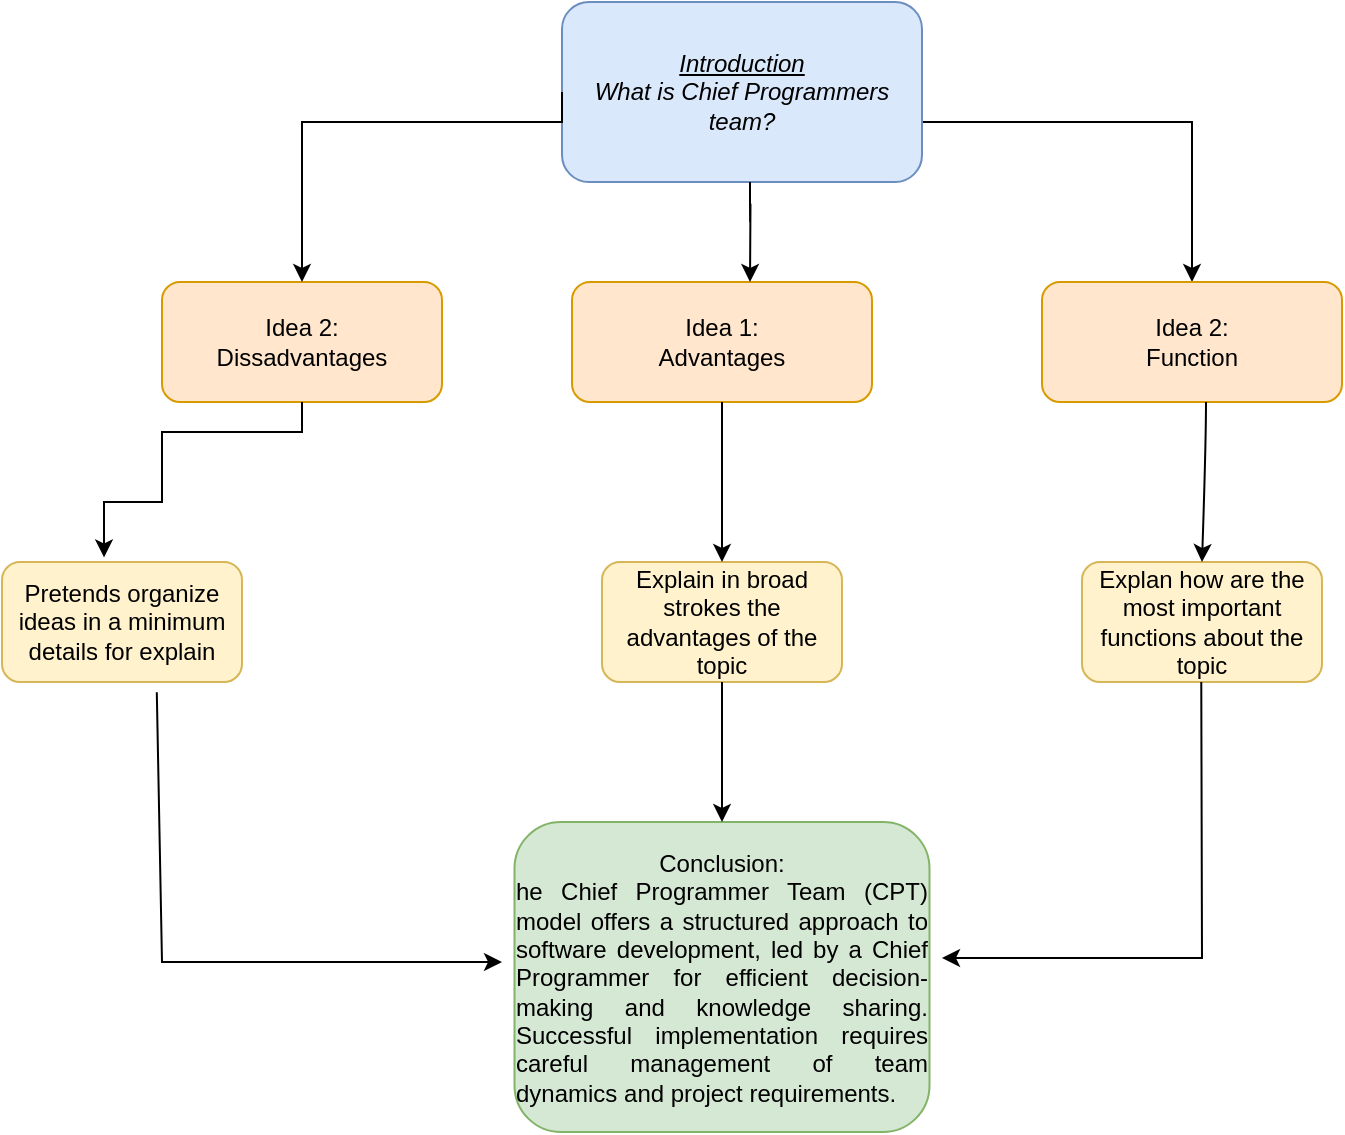 <mxfile version="24.3.0" type="github">
  <diagram id="C5RBs43oDa-KdzZeNtuy" name="Page-1">
    <mxGraphModel dx="750" dy="398" grid="1" gridSize="10" guides="1" tooltips="1" connect="1" arrows="1" fold="1" page="1" pageScale="1" pageWidth="827" pageHeight="1169" math="0" shadow="0">
      <root>
        <mxCell id="WIyWlLk6GJQsqaUBKTNV-0" />
        <mxCell id="WIyWlLk6GJQsqaUBKTNV-1" parent="WIyWlLk6GJQsqaUBKTNV-0" />
        <mxCell id="DTKp-jYv5yn7JY5rU5Bx-1" style="edgeStyle=orthogonalEdgeStyle;rounded=0;orthogonalLoop=1;jettySize=auto;html=1;entryX=0.5;entryY=0;entryDx=0;entryDy=0;" edge="1" parent="WIyWlLk6GJQsqaUBKTNV-1" source="WIyWlLk6GJQsqaUBKTNV-3" target="WIyWlLk6GJQsqaUBKTNV-12">
          <mxGeometry relative="1" as="geometry">
            <mxPoint x="520" y="170" as="targetPoint" />
            <Array as="points">
              <mxPoint x="635" y="100" />
            </Array>
          </mxGeometry>
        </mxCell>
        <mxCell id="WIyWlLk6GJQsqaUBKTNV-3" value="&lt;i&gt;&lt;u&gt;Introduction&lt;/u&gt;&lt;/i&gt;&lt;div&gt;&lt;i&gt;What is Chief Programmers team?&lt;/i&gt;&lt;/div&gt;" style="rounded=1;whiteSpace=wrap;html=1;fontSize=12;glass=0;strokeWidth=1;shadow=0;fillColor=#dae8fc;strokeColor=#6c8ebf;" parent="WIyWlLk6GJQsqaUBKTNV-1" vertex="1">
          <mxGeometry x="320" y="40" width="180" height="90" as="geometry" />
        </mxCell>
        <mxCell id="WIyWlLk6GJQsqaUBKTNV-7" value="Idea 2:&lt;div&gt;Dissadvantages&lt;/div&gt;" style="rounded=1;whiteSpace=wrap;html=1;fontSize=12;glass=0;strokeWidth=1;shadow=0;fillColor=#ffe6cc;strokeColor=#d79b00;" parent="WIyWlLk6GJQsqaUBKTNV-1" vertex="1">
          <mxGeometry x="120" y="180" width="140" height="60" as="geometry" />
        </mxCell>
        <mxCell id="WIyWlLk6GJQsqaUBKTNV-11" value="Conclusion:&lt;div style=&quot;text-align: justify;&quot;&gt;he Chief Programmer Team (CPT) model offers a structured approach to software development, led by a Chief Programmer for efficient decision-making and knowledge sharing. Successful implementation requires careful management of team dynamics and project requirements.&lt;br&gt;&lt;/div&gt;" style="rounded=1;whiteSpace=wrap;html=1;fontSize=12;glass=0;strokeWidth=1;shadow=0;fillColor=#d5e8d4;strokeColor=#82b366;" parent="WIyWlLk6GJQsqaUBKTNV-1" vertex="1">
          <mxGeometry x="296.25" y="450" width="207.5" height="155" as="geometry" />
        </mxCell>
        <mxCell id="WIyWlLk6GJQsqaUBKTNV-12" value="Idea 2:&lt;div&gt;Function&lt;/div&gt;" style="rounded=1;whiteSpace=wrap;html=1;fontSize=12;glass=0;strokeWidth=1;shadow=0;fillColor=#ffe6cc;strokeColor=#d79b00;" parent="WIyWlLk6GJQsqaUBKTNV-1" vertex="1">
          <mxGeometry x="560" y="180" width="150" height="60" as="geometry" />
        </mxCell>
        <mxCell id="DTKp-jYv5yn7JY5rU5Bx-0" value="Idea 1:&lt;div&gt;Advantages&lt;/div&gt;" style="rounded=1;whiteSpace=wrap;html=1;fillColor=#ffe6cc;strokeColor=#d79b00;" vertex="1" parent="WIyWlLk6GJQsqaUBKTNV-1">
          <mxGeometry x="325" y="180" width="150" height="60" as="geometry" />
        </mxCell>
        <mxCell id="DTKp-jYv5yn7JY5rU5Bx-2" style="edgeStyle=orthogonalEdgeStyle;rounded=0;orthogonalLoop=1;jettySize=auto;html=1;exitX=0;exitY=0.5;exitDx=0;exitDy=0;entryX=0.5;entryY=0;entryDx=0;entryDy=0;" edge="1" parent="WIyWlLk6GJQsqaUBKTNV-1" source="WIyWlLk6GJQsqaUBKTNV-3" target="WIyWlLk6GJQsqaUBKTNV-7">
          <mxGeometry relative="1" as="geometry">
            <mxPoint x="200" y="100" as="targetPoint" />
            <mxPoint x="240" y="100" as="sourcePoint" />
            <Array as="points">
              <mxPoint x="320" y="100" />
              <mxPoint x="190" y="100" />
            </Array>
          </mxGeometry>
        </mxCell>
        <mxCell id="DTKp-jYv5yn7JY5rU5Bx-3" value="Pretends organize ideas in a minimum details for explain" style="rounded=1;whiteSpace=wrap;html=1;fillColor=#fff2cc;strokeColor=#d6b656;" vertex="1" parent="WIyWlLk6GJQsqaUBKTNV-1">
          <mxGeometry x="40" y="320" width="120" height="60" as="geometry" />
        </mxCell>
        <mxCell id="DTKp-jYv5yn7JY5rU5Bx-4" value="Explain in broad strokes the advantages of the topic" style="rounded=1;whiteSpace=wrap;html=1;fillColor=#fff2cc;strokeColor=#d6b656;" vertex="1" parent="WIyWlLk6GJQsqaUBKTNV-1">
          <mxGeometry x="340" y="320" width="120" height="60" as="geometry" />
        </mxCell>
        <mxCell id="DTKp-jYv5yn7JY5rU5Bx-5" value="Explan how are the most important functions about the topic" style="rounded=1;whiteSpace=wrap;html=1;fillColor=#fff2cc;strokeColor=#d6b656;" vertex="1" parent="WIyWlLk6GJQsqaUBKTNV-1">
          <mxGeometry x="580" y="320" width="120" height="60" as="geometry" />
        </mxCell>
        <mxCell id="DTKp-jYv5yn7JY5rU5Bx-8" value="" style="curved=1;endArrow=classic;html=1;rounded=0;entryX=0.5;entryY=0;entryDx=0;entryDy=0;exitX=0.5;exitY=1;exitDx=0;exitDy=0;" edge="1" parent="WIyWlLk6GJQsqaUBKTNV-1" source="DTKp-jYv5yn7JY5rU5Bx-0" target="DTKp-jYv5yn7JY5rU5Bx-4">
          <mxGeometry width="50" height="50" relative="1" as="geometry">
            <mxPoint x="350" y="300" as="sourcePoint" />
            <mxPoint x="400" y="250" as="targetPoint" />
            <Array as="points">
              <mxPoint x="400" y="300" />
              <mxPoint x="400" y="270" />
            </Array>
          </mxGeometry>
        </mxCell>
        <mxCell id="DTKp-jYv5yn7JY5rU5Bx-10" value="" style="curved=1;endArrow=classic;html=1;rounded=0;entryX=0.5;entryY=0;entryDx=0;entryDy=0;" edge="1" parent="WIyWlLk6GJQsqaUBKTNV-1">
          <mxGeometry width="50" height="50" relative="1" as="geometry">
            <mxPoint x="414" y="130" as="sourcePoint" />
            <mxPoint x="414" y="180" as="targetPoint" />
            <Array as="points">
              <mxPoint x="414" y="160" />
              <mxPoint x="414.36" y="130" />
            </Array>
          </mxGeometry>
        </mxCell>
        <mxCell id="DTKp-jYv5yn7JY5rU5Bx-12" value="" style="curved=1;endArrow=classic;html=1;rounded=0;exitX=0.369;exitY=1.038;exitDx=0;exitDy=0;exitPerimeter=0;entryX=0.5;entryY=0;entryDx=0;entryDy=0;" edge="1" parent="WIyWlLk6GJQsqaUBKTNV-1" target="DTKp-jYv5yn7JY5rU5Bx-5">
          <mxGeometry width="50" height="50" relative="1" as="geometry">
            <mxPoint x="642" y="240" as="sourcePoint" />
            <mxPoint x="630" y="315" as="targetPoint" />
            <Array as="points">
              <mxPoint x="642" y="260" />
            </Array>
          </mxGeometry>
        </mxCell>
        <mxCell id="DTKp-jYv5yn7JY5rU5Bx-14" value="" style="endArrow=classic;html=1;rounded=0;exitX=0.5;exitY=1;exitDx=0;exitDy=0;entryX=0.5;entryY=0;entryDx=0;entryDy=0;" edge="1" parent="WIyWlLk6GJQsqaUBKTNV-1" source="DTKp-jYv5yn7JY5rU5Bx-4" target="WIyWlLk6GJQsqaUBKTNV-11">
          <mxGeometry width="50" height="50" relative="1" as="geometry">
            <mxPoint x="390" y="450" as="sourcePoint" />
            <mxPoint x="440" y="400" as="targetPoint" />
          </mxGeometry>
        </mxCell>
        <mxCell id="DTKp-jYv5yn7JY5rU5Bx-16" value="" style="endArrow=classic;html=1;rounded=0;exitX=0.645;exitY=1.086;exitDx=0;exitDy=0;exitPerimeter=0;" edge="1" parent="WIyWlLk6GJQsqaUBKTNV-1" source="DTKp-jYv5yn7JY5rU5Bx-3">
          <mxGeometry width="50" height="50" relative="1" as="geometry">
            <mxPoint x="110" y="380" as="sourcePoint" />
            <mxPoint x="290" y="520" as="targetPoint" />
            <Array as="points">
              <mxPoint x="120" y="520" />
            </Array>
          </mxGeometry>
        </mxCell>
        <mxCell id="DTKp-jYv5yn7JY5rU5Bx-17" value="" style="endArrow=classic;html=1;rounded=0;exitX=0.5;exitY=1;exitDx=0;exitDy=0;" edge="1" parent="WIyWlLk6GJQsqaUBKTNV-1">
          <mxGeometry width="50" height="50" relative="1" as="geometry">
            <mxPoint x="639.64" y="380" as="sourcePoint" />
            <mxPoint x="510" y="518" as="targetPoint" />
            <Array as="points">
              <mxPoint x="640" y="518" />
            </Array>
          </mxGeometry>
        </mxCell>
        <mxCell id="DTKp-jYv5yn7JY5rU5Bx-18" style="edgeStyle=orthogonalEdgeStyle;rounded=0;orthogonalLoop=1;jettySize=auto;html=1;exitX=0;exitY=0.5;exitDx=0;exitDy=0;entryX=0.421;entryY=-0.038;entryDx=0;entryDy=0;entryPerimeter=0;" edge="1" parent="WIyWlLk6GJQsqaUBKTNV-1" target="DTKp-jYv5yn7JY5rU5Bx-3">
          <mxGeometry relative="1" as="geometry">
            <mxPoint x="60" y="335" as="targetPoint" />
            <mxPoint x="190" y="240" as="sourcePoint" />
            <Array as="points">
              <mxPoint x="190" y="255" />
              <mxPoint x="120" y="255" />
              <mxPoint x="120" y="290" />
              <mxPoint x="91" y="290" />
              <mxPoint x="91" y="318" />
            </Array>
          </mxGeometry>
        </mxCell>
      </root>
    </mxGraphModel>
  </diagram>
</mxfile>
